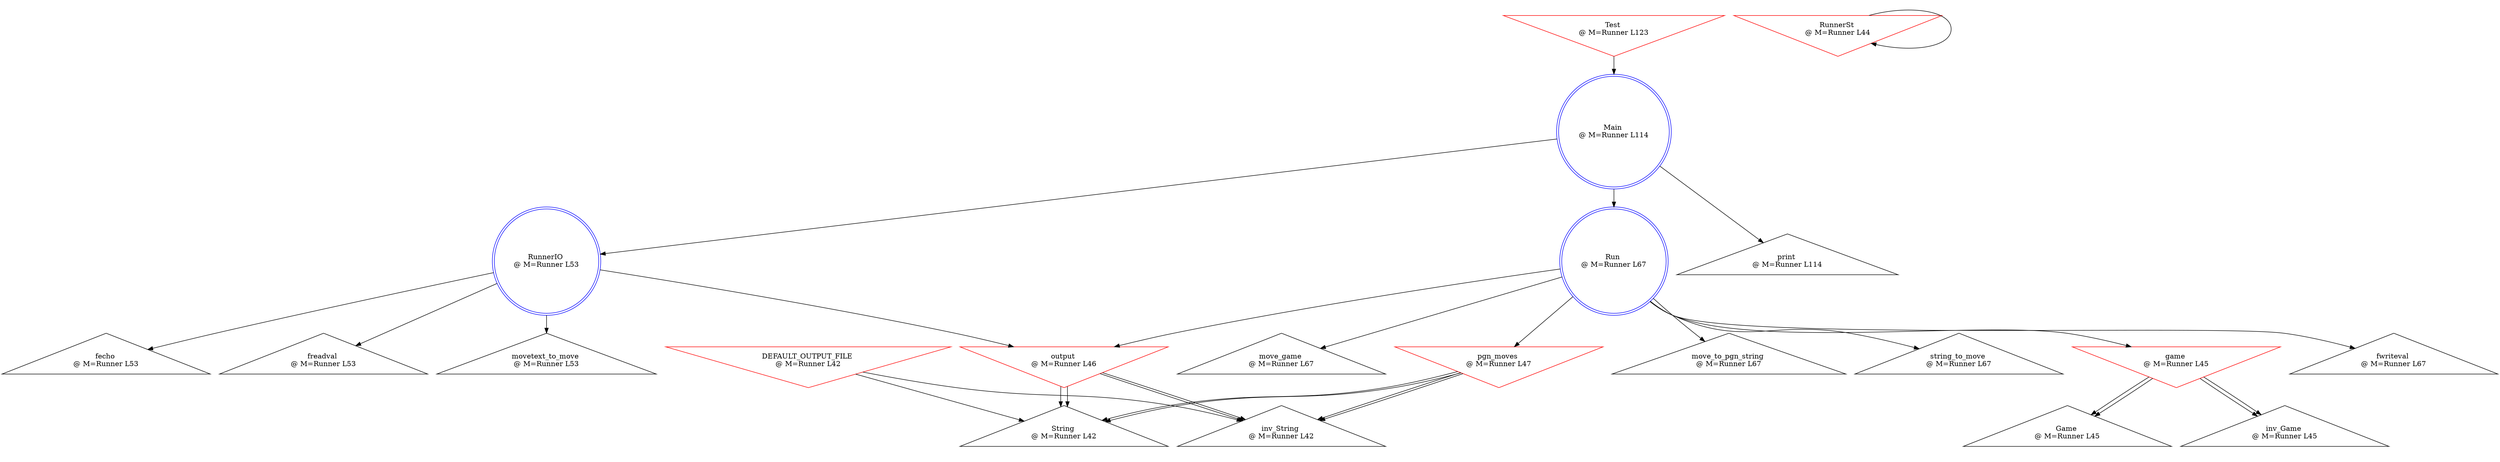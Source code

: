 digraph G {
	 game [label="game 
@ M=Runner L45", shape=invtriangle, color=red]
	Game [label="Game 
@ M=Runner L45", shape=triangle]	 game -> Game;
	inv_Game [label="inv_Game 
@ M=Runner L45", shape=triangle]	 game -> inv_Game;
	 game [label="game 
@ M=Runner L45", shape=invtriangle, color=red]
	Game [label="Game 
@ M=Runner L45", shape=triangle]	 game -> Game;
	inv_Game [label="inv_Game 
@ M=Runner L45", shape=triangle]	 game -> inv_Game;
	 output [label="output 
@ M=Runner L46", shape=invtriangle, color=red]
	String [label="String 
@ M=Runner L46", shape=triangle]	 output -> String;
	inv_String [label="inv_String 
@ M=Runner L46", shape=triangle]	 output -> inv_String;
	 output [label="output 
@ M=Runner L46", shape=invtriangle, color=red]
	String [label="String 
@ M=Runner L46", shape=triangle]	 output -> String;
	inv_String [label="inv_String 
@ M=Runner L46", shape=triangle]	 output -> inv_String;
	 pgn_moves [label="pgn_moves 
@ M=Runner L47", shape=invtriangle, color=red]
	String [label="String 
@ M=Runner L47", shape=triangle]	 pgn_moves -> String;
	inv_String [label="inv_String 
@ M=Runner L47", shape=triangle]	 pgn_moves -> inv_String;
	 pgn_moves [label="pgn_moves 
@ M=Runner L47", shape=invtriangle, color=red]
	String [label="String 
@ M=Runner L47", shape=triangle]	 pgn_moves -> String;
	inv_String [label="inv_String 
@ M=Runner L47", shape=triangle]	 pgn_moves -> inv_String;
	 DEFAULT_OUTPUT_FILE [label="DEFAULT_OUTPUT_FILE 
@ M=Runner L42", shape=invtriangle, color=red]
	String [label="String 
@ M=Runner L42", shape=triangle]	 DEFAULT_OUTPUT_FILE -> String;
	inv_String [label="inv_String 
@ M=Runner L42", shape=triangle]	 DEFAULT_OUTPUT_FILE -> inv_String;
	 RunnerIO [label="RunnerIO 
@ M=Runner L53", shape=doublecircle, color=blue]
	fecho [label="fecho 
@ M=Runner L53", shape=triangle]	 RunnerIO -> fecho;
	freadval [label="freadval 
@ M=Runner L53", shape=triangle]	 RunnerIO -> freadval;
	movetext_to_move [label="movetext_to_move 
@ M=Runner L53", shape=triangle]	 RunnerIO -> movetext_to_move;
	 RunnerIO -> output;
	 Run [label="Run 
@ M=Runner L67", shape=doublecircle, color=blue]
	fwriteval [label="fwriteval 
@ M=Runner L67", shape=triangle]	 Run -> fwriteval;
	 Run -> game;
	move_game [label="move_game 
@ M=Runner L67", shape=triangle]	 Run -> move_game;
	move_to_pgn_string [label="move_to_pgn_string 
@ M=Runner L67", shape=triangle]	 Run -> move_to_pgn_string;
	 Run -> output;
	 Run -> pgn_moves;
	string_to_move [label="string_to_move 
@ M=Runner L67", shape=triangle]	 Run -> string_to_move;
	 Test [label="Test 
@ M=Runner L123", shape=invtriangle, color=red]
	 Test -> Main;
	 RunnerSt [label="RunnerSt 
@ M=Runner L44", shape=invtriangle, color=red]
	 RunnerSt -> RunnerSt;
	 Main [label="Main 
@ M=Runner L114", shape=doublecircle, color=blue]
	 Main -> Run;
	 Main -> RunnerIO;
	print [label="print 
@ M=Runner L114", shape=triangle]	 Main -> print;
}
